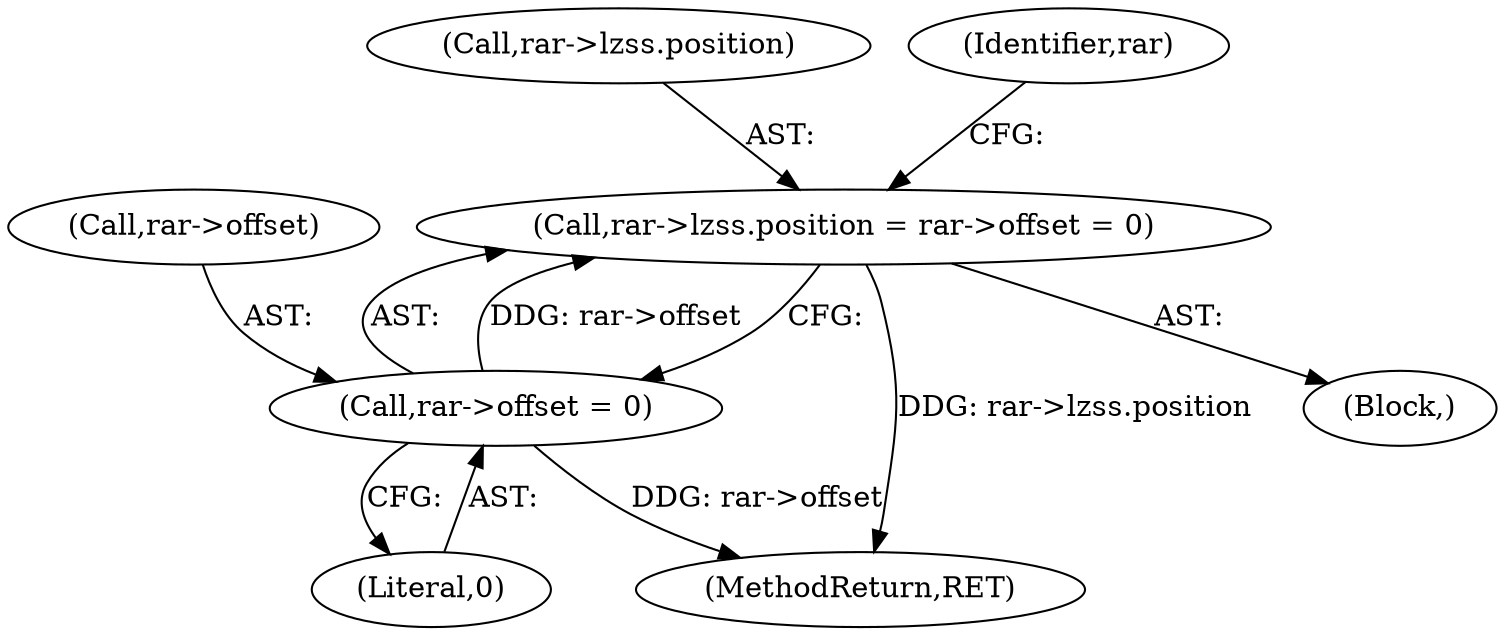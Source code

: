 digraph "0_libarchive_5562545b5562f6d12a4ef991fae158bf4ccf92b6@pointer" {
"1001511" [label="(Call,rar->lzss.position = rar->offset = 0)"];
"1001517" [label="(Call,rar->offset = 0)"];
"1001512" [label="(Call,rar->lzss.position)"];
"1001741" [label="(MethodReturn,RET)"];
"1001521" [label="(Literal,0)"];
"1001524" [label="(Identifier,rar)"];
"1000121" [label="(Block,)"];
"1001511" [label="(Call,rar->lzss.position = rar->offset = 0)"];
"1001517" [label="(Call,rar->offset = 0)"];
"1001518" [label="(Call,rar->offset)"];
"1001511" -> "1000121"  [label="AST: "];
"1001511" -> "1001517"  [label="CFG: "];
"1001512" -> "1001511"  [label="AST: "];
"1001517" -> "1001511"  [label="AST: "];
"1001524" -> "1001511"  [label="CFG: "];
"1001511" -> "1001741"  [label="DDG: rar->lzss.position"];
"1001517" -> "1001511"  [label="DDG: rar->offset"];
"1001517" -> "1001521"  [label="CFG: "];
"1001518" -> "1001517"  [label="AST: "];
"1001521" -> "1001517"  [label="AST: "];
"1001517" -> "1001741"  [label="DDG: rar->offset"];
}
